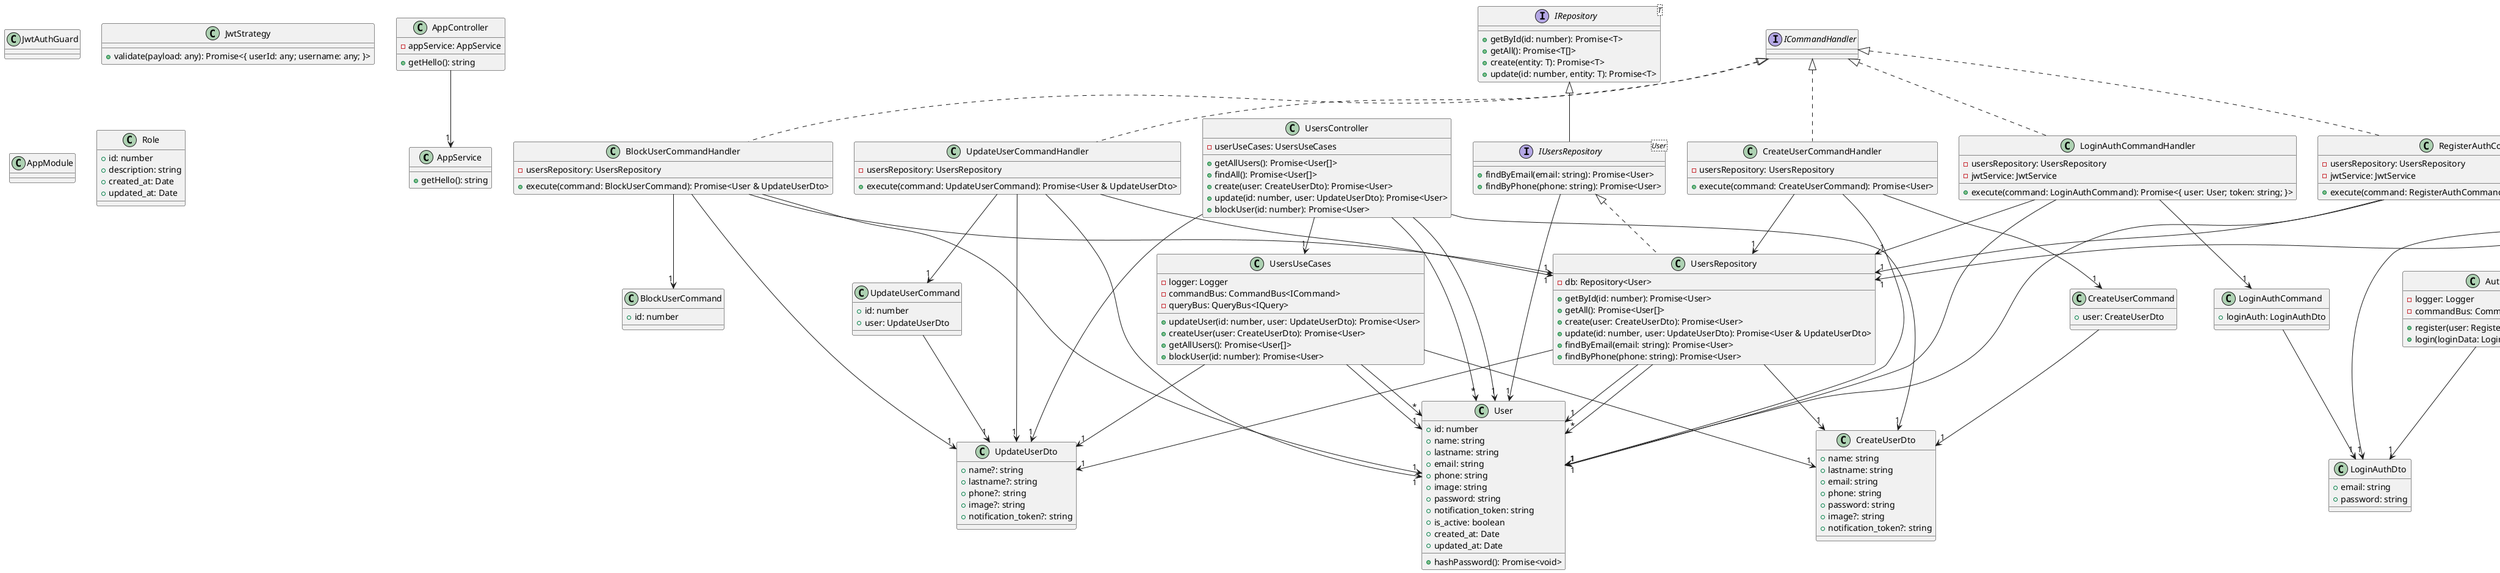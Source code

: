 @startuml
class AppService {
    +getHello(): string
}
class AppController {
    -appService: AppService
    +getHello(): string
}
class BlockUserCommand {
    +id: number
}
class CreateUserDto {
    +name: string
    +lastname: string
    +email: string
    +phone: string
    +password: string
    +image?: string
    +notification_token?: string
}
class CreateUserCommand {
    +user: CreateUserDto
}
class UpdateUserDto {
    +name?: string
    +lastname?: string
    +phone?: string
    +image?: string
    +notification_token?: string
}
class UpdateUserCommand {
    +id: number
    +user: UpdateUserDto
}
class GetAllUsersQuery
class User {
    +id: number
    +name: string
    +lastname: string
    +email: string
    +phone: string
    +image: string
    +password: string
    +notification_token: string
    +is_active: boolean
    +created_at: Date
    +updated_at: Date
    +hashPassword(): Promise<void>
}
class UsersUseCases {
    -logger: Logger
    -commandBus: CommandBus<ICommand>
    -queryBus: QueryBus<IQuery>
    +updateUser(id: number, user: UpdateUserDto): Promise<User>
    +createUser(user: CreateUserDto): Promise<User>
    +getAllUsers(): Promise<User[]>
    +blockUser(id: number): Promise<User>
}
class JwtAuthGuard
class UsersController {
    -userUseCases: UsersUseCases
    +getAllUsers(): Promise<User[]>
    +findAll(): Promise<User[]>
    +create(user: CreateUserDto): Promise<User>
    +update(id: number, user: UpdateUserDto): Promise<User>
    +blockUser(id: number): Promise<User>
}
class JwtStrategy {
    +validate(payload: any): Promise<{ userId: any; username: any; }>
}
interface IRepository<T> {
    +getById(id: number): Promise<T>
    +getAll(): Promise<T[]>
    +create(entity: T): Promise<T>
    +update(id: number, entity: T): Promise<T>
}
interface IUsersRepository<User> extends IRepository {
    +findByEmail(email: string): Promise<User>
    +findByPhone(phone: string): Promise<User>
}
class UsersRepository implements IUsersRepository {
    -db: Repository<User>
    +getById(id: number): Promise<User>
    +getAll(): Promise<User[]>
    +create(user: CreateUserDto): Promise<User>
    +update(id: number, user: UpdateUserDto): Promise<User & UpdateUserDto>
    +findByEmail(email: string): Promise<User>
    +findByPhone(phone: string): Promise<User>
}
class RegisterAuthDto {
    +name: string
    +lastname: string
    +email: string
    +phone: string
    +password: string
}
class LoginAuthDto {
    +email: string
    +password: string
}
class RegisterAuthCommand {
    +userAuth: RegisterAuthDto
}
class LoginAuthCommand {
    +loginAuth: LoginAuthDto
}
class AuthUseCases {
    -logger: Logger
    -commandBus: CommandBus<ICommand>
    +register(user: RegisterAuthDto): Promise<any>
    +login(loginData: LoginAuthDto): Promise<any>
}
class AuthController {
    -authUseCases: AuthUseCases
    +register(user: RegisterAuthDto): Promise<any>
    +login(loginData: LoginAuthDto): Promise<any>
}
class BlockUserCommandHandler implements ICommandHandler {
    -usersRepository: UsersRepository
    +execute(command: BlockUserCommand): Promise<User & UpdateUserDto>
}
class CreateUserCommandHandler implements ICommandHandler {
    -usersRepository: UsersRepository
    +execute(command: CreateUserCommand): Promise<User>
}
class LoginAuthCommandHandler implements ICommandHandler {
    -usersRepository: UsersRepository
    -jwtService: JwtService
    +execute(command: LoginAuthCommand): Promise<{ user: User; token: string; }>
}
class RegisterAuthCommandHandler implements ICommandHandler {
    -usersRepository: UsersRepository
    -jwtService: JwtService
    +execute(command: RegisterAuthCommand): Promise<{ user: User; token: string; }>
}
class UpdateUserCommandHandler implements ICommandHandler {
    -usersRepository: UsersRepository
    +execute(command: UpdateUserCommand): Promise<User & UpdateUserDto>
}
class GetAllUsersQueryHandler implements IQueryHandler {
    -usersRepository: UsersRepository
    +execute(query: GetAllUsersQuery): Promise<any>
}
class AppModule
class Role {
    +id: number
    +description: string
    +created_at: Date
    +updated_at: Date
}
AppController --> "1" AppService
CreateUserCommand --> "1" CreateUserDto
UpdateUserCommand --> "1" UpdateUserDto
UsersUseCases --> "1" UpdateUserDto
UsersUseCases --> "1" User
UsersUseCases --> "1" CreateUserDto
UsersUseCases --> "*" User
UsersController --> "1" UsersUseCases
UsersController --> "*" User
UsersController --> "1" CreateUserDto
UsersController --> "1" User
UsersController --> "1" UpdateUserDto
IUsersRepository --> "1" User
UsersRepository --> "1" User
UsersRepository --> "*" User
UsersRepository --> "1" CreateUserDto
UsersRepository --> "1" UpdateUserDto
RegisterAuthCommand --> "1" RegisterAuthDto
LoginAuthCommand --> "1" LoginAuthDto
AuthUseCases --> "1" RegisterAuthDto
AuthUseCases --> "1" LoginAuthDto
AuthController --> "1" AuthUseCases
AuthController --> "1" RegisterAuthDto
AuthController --> "1" LoginAuthDto
BlockUserCommandHandler --> "1" UsersRepository
BlockUserCommandHandler --> "1" BlockUserCommand
BlockUserCommandHandler --> "1" User
BlockUserCommandHandler --> "1" UpdateUserDto
CreateUserCommandHandler --> "1" UsersRepository
CreateUserCommandHandler --> "1" CreateUserCommand
CreateUserCommandHandler --> "1" User
LoginAuthCommandHandler --> "1" UsersRepository
LoginAuthCommandHandler --> "1" LoginAuthCommand
LoginAuthCommandHandler --> "1" User
RegisterAuthCommandHandler --> "1" UsersRepository
RegisterAuthCommandHandler --> "1" RegisterAuthCommand
RegisterAuthCommandHandler --> "1" User
UpdateUserCommandHandler --> "1" UsersRepository
UpdateUserCommandHandler --> "1" UpdateUserCommand
UpdateUserCommandHandler --> "1" User
UpdateUserCommandHandler --> "1" UpdateUserDto
GetAllUsersQueryHandler --> "1" UsersRepository
GetAllUsersQueryHandler --> "1" GetAllUsersQuery
@enduml